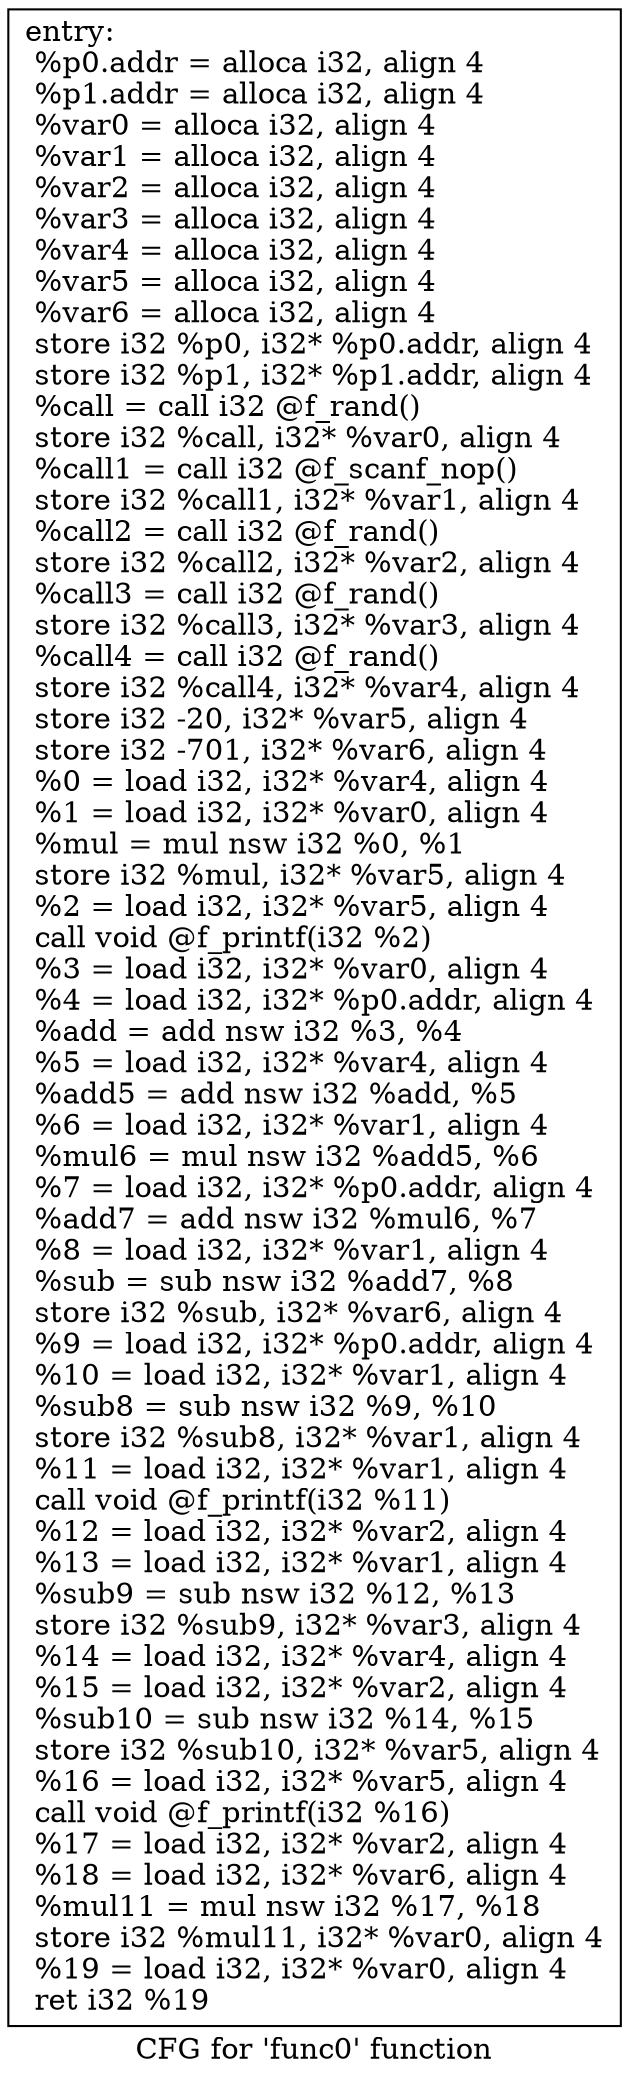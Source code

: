 digraph "CFG for 'func0' function" {
	label="CFG for 'func0' function";

	Node0x555ee7f9a3a0 [shape=record,label="{entry:\l  %p0.addr = alloca i32, align 4\l  %p1.addr = alloca i32, align 4\l  %var0 = alloca i32, align 4\l  %var1 = alloca i32, align 4\l  %var2 = alloca i32, align 4\l  %var3 = alloca i32, align 4\l  %var4 = alloca i32, align 4\l  %var5 = alloca i32, align 4\l  %var6 = alloca i32, align 4\l  store i32 %p0, i32* %p0.addr, align 4\l  store i32 %p1, i32* %p1.addr, align 4\l  %call = call i32 @f_rand()\l  store i32 %call, i32* %var0, align 4\l  %call1 = call i32 @f_scanf_nop()\l  store i32 %call1, i32* %var1, align 4\l  %call2 = call i32 @f_rand()\l  store i32 %call2, i32* %var2, align 4\l  %call3 = call i32 @f_rand()\l  store i32 %call3, i32* %var3, align 4\l  %call4 = call i32 @f_rand()\l  store i32 %call4, i32* %var4, align 4\l  store i32 -20, i32* %var5, align 4\l  store i32 -701, i32* %var6, align 4\l  %0 = load i32, i32* %var4, align 4\l  %1 = load i32, i32* %var0, align 4\l  %mul = mul nsw i32 %0, %1\l  store i32 %mul, i32* %var5, align 4\l  %2 = load i32, i32* %var5, align 4\l  call void @f_printf(i32 %2)\l  %3 = load i32, i32* %var0, align 4\l  %4 = load i32, i32* %p0.addr, align 4\l  %add = add nsw i32 %3, %4\l  %5 = load i32, i32* %var4, align 4\l  %add5 = add nsw i32 %add, %5\l  %6 = load i32, i32* %var1, align 4\l  %mul6 = mul nsw i32 %add5, %6\l  %7 = load i32, i32* %p0.addr, align 4\l  %add7 = add nsw i32 %mul6, %7\l  %8 = load i32, i32* %var1, align 4\l  %sub = sub nsw i32 %add7, %8\l  store i32 %sub, i32* %var6, align 4\l  %9 = load i32, i32* %p0.addr, align 4\l  %10 = load i32, i32* %var1, align 4\l  %sub8 = sub nsw i32 %9, %10\l  store i32 %sub8, i32* %var1, align 4\l  %11 = load i32, i32* %var1, align 4\l  call void @f_printf(i32 %11)\l  %12 = load i32, i32* %var2, align 4\l  %13 = load i32, i32* %var1, align 4\l  %sub9 = sub nsw i32 %12, %13\l  store i32 %sub9, i32* %var3, align 4\l  %14 = load i32, i32* %var4, align 4\l  %15 = load i32, i32* %var2, align 4\l  %sub10 = sub nsw i32 %14, %15\l  store i32 %sub10, i32* %var5, align 4\l  %16 = load i32, i32* %var5, align 4\l  call void @f_printf(i32 %16)\l  %17 = load i32, i32* %var2, align 4\l  %18 = load i32, i32* %var6, align 4\l  %mul11 = mul nsw i32 %17, %18\l  store i32 %mul11, i32* %var0, align 4\l  %19 = load i32, i32* %var0, align 4\l  ret i32 %19\l}"];
}
